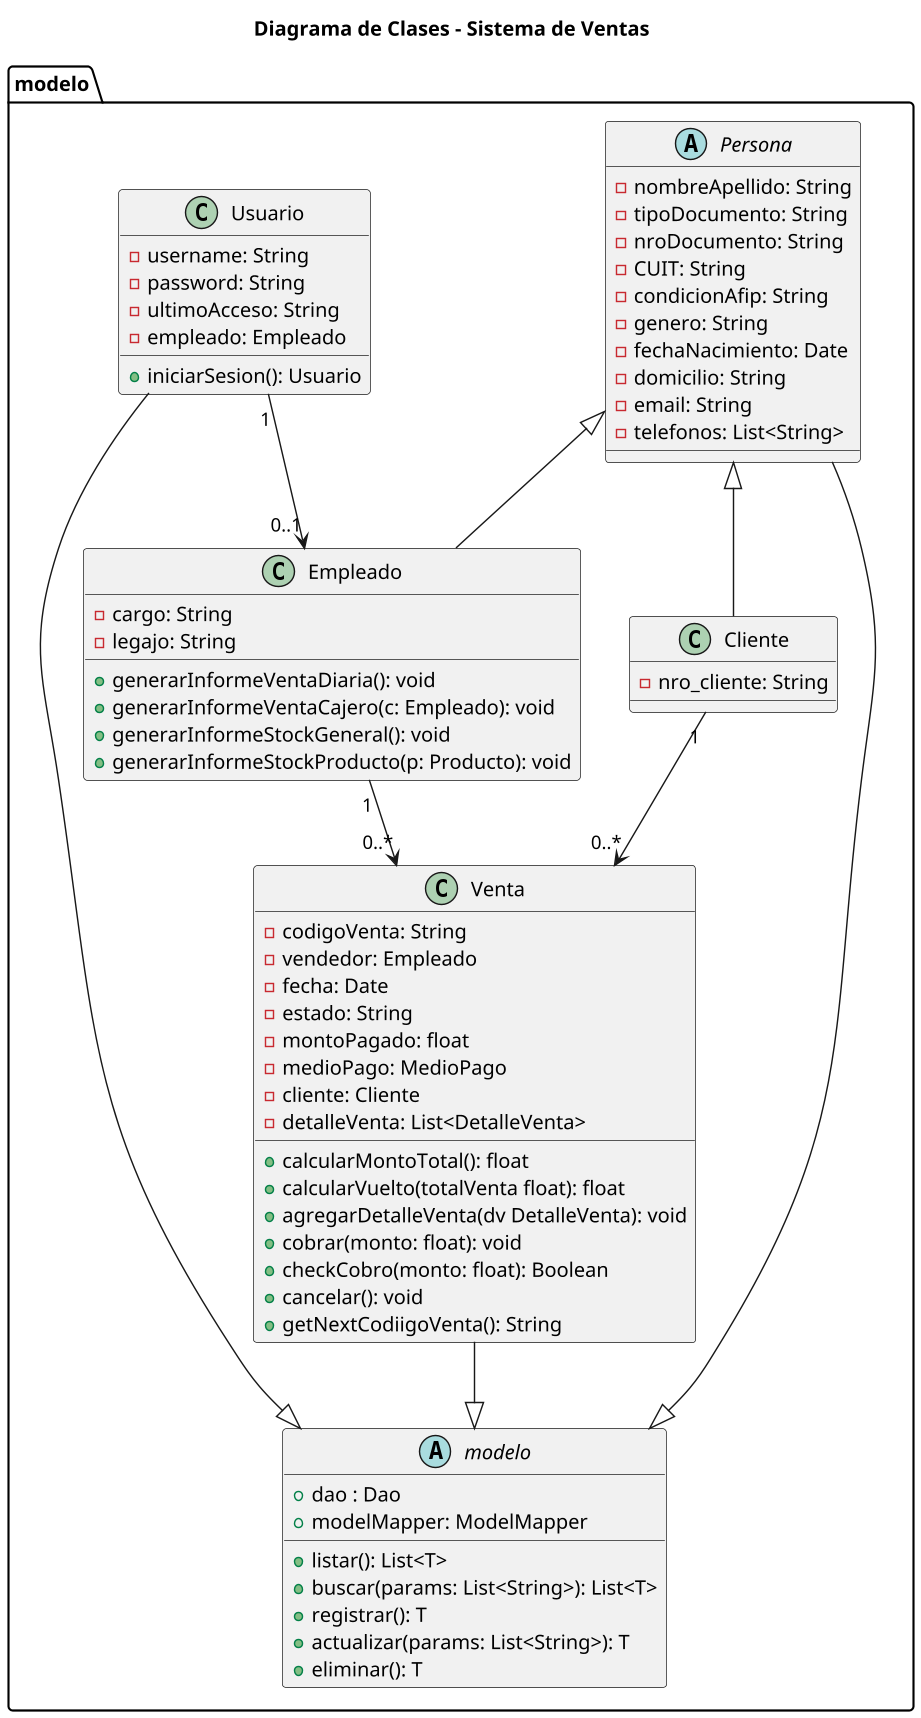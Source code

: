 @startuml
title Diagrama de Clases - Sistema de Ventas
scale max 800x1100
skinparam dpi 150

' Clases
package modelo {
  abstract class modelo{
    +dao : Dao
    +modelMapper: ModelMapper
    +listar(): List<T>
    +buscar(params: List<String>): List<T>
    +registrar(): T
    +actualizar(params: List<String>): T
    +eliminar(): T 
  }

  abstract class Persona {
    -nombreApellido: String
    -tipoDocumento: String
    -nroDocumento: String
    -CUIT: String
    -condicionAfip: String
    -genero: String
    -fechaNacimiento: Date
    -domicilio: String
    -email: String
    -telefonos: List<String>
  }

  class Cliente {
    -nro_cliente: String
  }

  class Empleado {
    -cargo: String
    -legajo: String
    
    +generarInformeVentaDiaria(): void
    +generarInformeVentaCajero(c: Empleado): void
    +generarInformeStockGeneral(): void
    +generarInformeStockProducto(p: Producto): void
  }

  class Usuario {
    -username: String
    -password: String
    -ultimoAcceso: String
    -empleado: Empleado
    
    +iniciarSesion(): Usuario
  }

  class Venta {
    -codigoVenta: String
    -vendedor: Empleado
    -fecha: Date
    -estado: String
    -montoPagado: float
    -medioPago: MedioPago
    -cliente: Cliente
    -detalleVenta: List<DetalleVenta>
    
    +calcularMontoTotal(): float
    +calcularVuelto(totalVenta float): float
    +agregarDetalleVenta(dv DetalleVenta): void
    +cobrar(monto: float): void
    +checkCobro(monto: float): Boolean
    +cancelar(): void
    +getNextCodiigoVenta(): String
  }

  Persona <|-- Cliente
  Persona <|-- Empleado
  Usuario "1" --> "0..1" Empleado
  Cliente "1" --> "0..*" Venta
  Empleado "1" --> "0..*" Venta

  Persona --|> modelo
  Usuario --|> modelo
  Venta --|> modelo

}

newpage
title Diagrama de Clases - Sistema de Ventas (Continuación)
scale max 800x1100
skinparam dpi 150
package modelo {
  abstract class modelo{
  }

  class MedioPago {
    -codigoMedioPago: String
    -nombre: String
    -descuentoRecargo: List<DescuentoRecargo>
    -habilitado: boolean
    -fechaHabilitadoDesde: Date
    -fechaHabilitadoHasta: Date
    
    +checkFechaFin(): Boolean
    +deshabilitar(): void
    +habilitar(): void
    +checkFechaInicio()
  }

  abstract class DescuentoRecargo {
    -codigoDescuentoRecargo: String
    -nombre: String
    -tipo: String
    -monto: float
    -fechaInicio: Date
    -fechaFin: Date
    -habilitado: boolean
    +calcular(monto: float) : float
    +calcularPolitica(monto: float) : float
    +aplicarPolitica(monto: float) : float
  }

  class Descuento{}

  class Recargo{}

  class DetalleVenta {
    -nombre: String
    -cantidad: int
    -precioVenta: float
    -producto: Producto
    +calcularSubtotal(): float
  }

  class Producto {
    -nombre: String
    -Stock: List<Stock>
    -precio: List<Precio>
    -Marca: String
    -codigoBarras: String
    +getLastPrecio():float
    +getLastStock(): float
  }

  class Precio {
    -monto: float
    -fecha: Date
  }

  class Stock {
    -cantidad: float
    -fecha: Date
  }

  ' Relaciones

  Venta "0..*" --> "1" MedioPago
  Venta  "0..*" --> "1" DescuentoRecargo
  MedioPago "1" --> "0..*" DescuentoRecargo
  Venta "1" --> "0..*" DetalleVenta
  DetalleVenta "1..*" --> "1" Producto
  Producto "1" --> "1..*" Precio
  Producto "1" --> "1..*" Stock

  Descuento --|> DescuentoRecargo
  Recargo --|> DescuentoRecargo

  MedioPago --|> modelo
  DescuentoRecargo --|> modelo
  DetalleVenta --|> modelo
  Producto --|> modelo
  Precio --|> modelo
  Stock --|> modelo
}

@enduml
